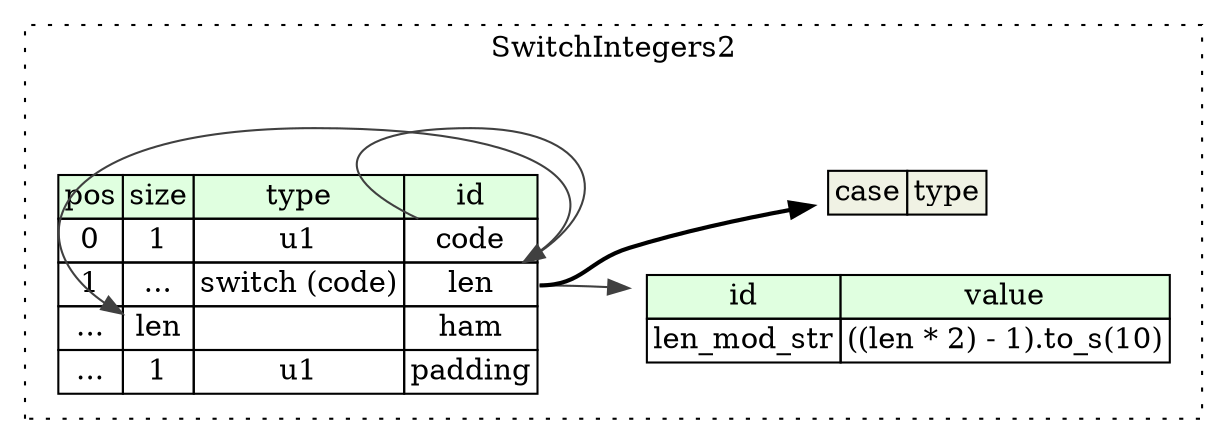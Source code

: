digraph {
	rankdir=LR;
	node [shape=plaintext];
	subgraph cluster__switch_integers2 {
		label="SwitchIntegers2";
		graph[style=dotted];

		switch_integers2__seq [label=<<TABLE BORDER="0" CELLBORDER="1" CELLSPACING="0">
			<TR><TD BGCOLOR="#E0FFE0">pos</TD><TD BGCOLOR="#E0FFE0">size</TD><TD BGCOLOR="#E0FFE0">type</TD><TD BGCOLOR="#E0FFE0">id</TD></TR>
			<TR><TD PORT="code_pos">0</TD><TD PORT="code_size">1</TD><TD>u1</TD><TD PORT="code_type">code</TD></TR>
			<TR><TD PORT="len_pos">1</TD><TD PORT="len_size">...</TD><TD>switch (code)</TD><TD PORT="len_type">len</TD></TR>
			<TR><TD PORT="ham_pos">...</TD><TD PORT="ham_size">len</TD><TD></TD><TD PORT="ham_type">ham</TD></TR>
			<TR><TD PORT="padding_pos">...</TD><TD PORT="padding_size">1</TD><TD>u1</TD><TD PORT="padding_type">padding</TD></TR>
		</TABLE>>];
		switch_integers2__inst__len_mod_str [label=<<TABLE BORDER="0" CELLBORDER="1" CELLSPACING="0">
			<TR><TD BGCOLOR="#E0FFE0">id</TD><TD BGCOLOR="#E0FFE0">value</TD></TR>
			<TR><TD>len_mod_str</TD><TD>((len * 2) - 1).to_s(10)</TD></TR>
		</TABLE>>];
switch_integers2__seq_len_switch [label=<<TABLE BORDER="0" CELLBORDER="1" CELLSPACING="0">
	<TR><TD BGCOLOR="#F0F2E4">case</TD><TD BGCOLOR="#F0F2E4">type</TD></TR>
</TABLE>>];
	}
	switch_integers2__seq:len_type -> switch_integers2__seq_len_switch [style=bold];
	switch_integers2__seq:code_type -> switch_integers2__seq:len_type [color="#404040"];
	switch_integers2__seq:len_type -> switch_integers2__seq:ham_size [color="#404040"];
	switch_integers2__seq:len_type -> switch_integers2__inst__len_mod_str [color="#404040"];
}
